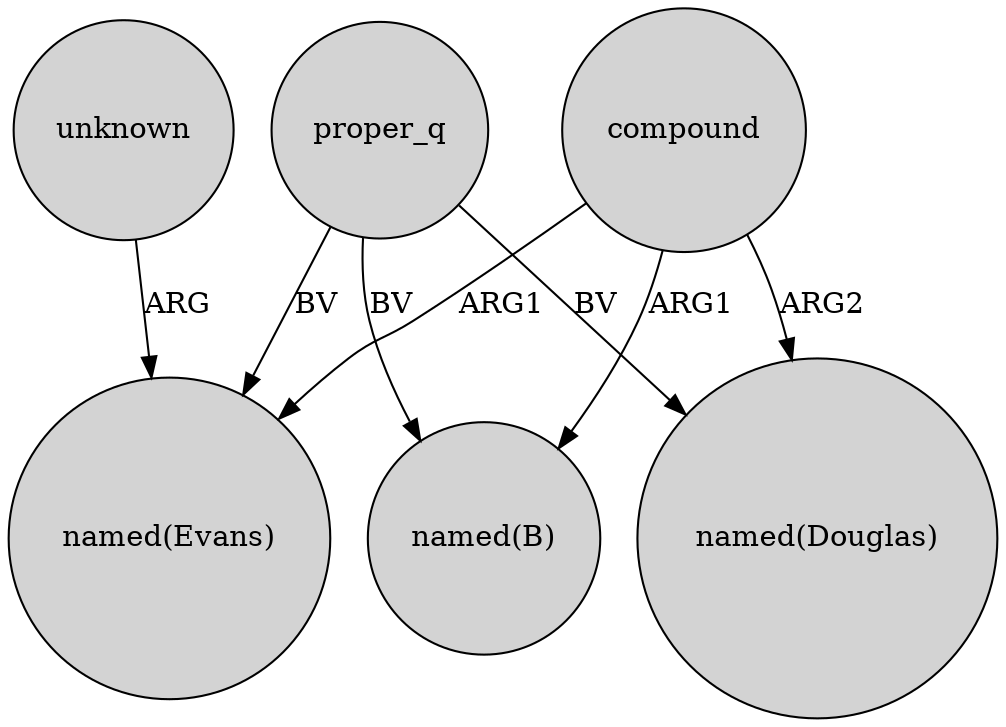digraph {
	node [shape=circle style=filled]
	compound -> "named(B)" [label=ARG1]
	proper_q -> "named(Evans)" [label=BV]
	compound -> "named(Douglas)" [label=ARG2]
	proper_q -> "named(B)" [label=BV]
	compound -> "named(Evans)" [label=ARG1]
	unknown -> "named(Evans)" [label=ARG]
	proper_q -> "named(Douglas)" [label=BV]
}
